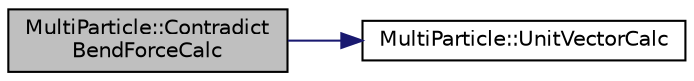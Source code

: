 digraph "MultiParticle::ContradictBendForceCalc"
{
 // LATEX_PDF_SIZE
  edge [fontname="Helvetica",fontsize="10",labelfontname="Helvetica",labelfontsize="10"];
  node [fontname="Helvetica",fontsize="10",shape=record];
  rankdir="LR";
  Node1 [label="MultiParticle::Contradict\lBendForceCalc",height=0.2,width=0.4,color="black", fillcolor="grey75", style="filled", fontcolor="black",tooltip=" "];
  Node1 -> Node2 [color="midnightblue",fontsize="10",style="solid",fontname="Helvetica"];
  Node2 [label="MultiParticle::UnitVectorCalc",height=0.2,width=0.4,color="black", fillcolor="white", style="filled",URL="$classMultiParticle.html#a041e8e3286a6ccdf854e7261b30dd0be",tooltip=" "];
}
